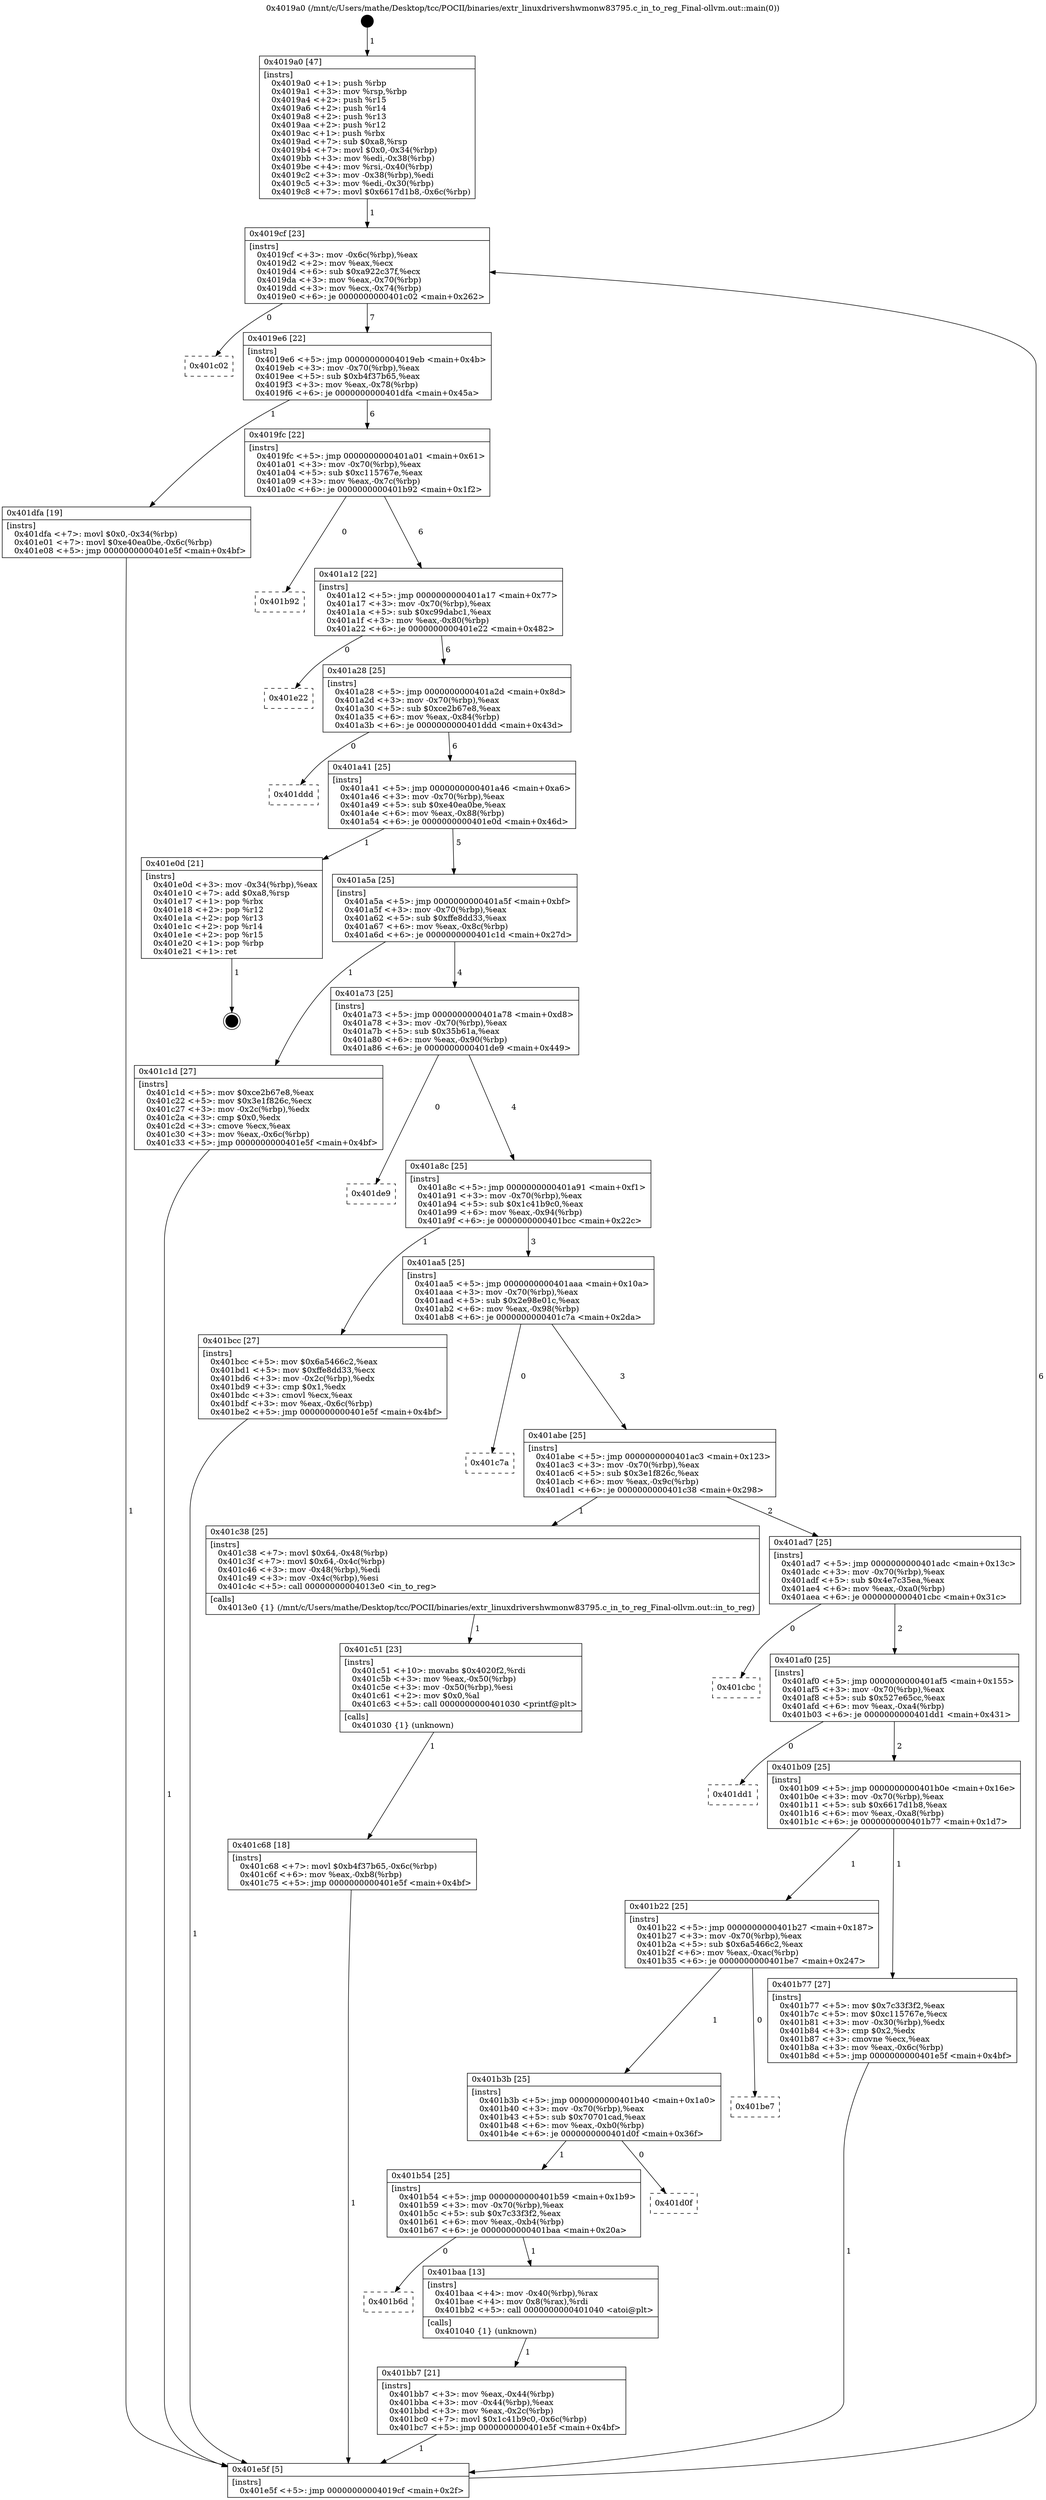 digraph "0x4019a0" {
  label = "0x4019a0 (/mnt/c/Users/mathe/Desktop/tcc/POCII/binaries/extr_linuxdrivershwmonw83795.c_in_to_reg_Final-ollvm.out::main(0))"
  labelloc = "t"
  node[shape=record]

  Entry [label="",width=0.3,height=0.3,shape=circle,fillcolor=black,style=filled]
  "0x4019cf" [label="{
     0x4019cf [23]\l
     | [instrs]\l
     &nbsp;&nbsp;0x4019cf \<+3\>: mov -0x6c(%rbp),%eax\l
     &nbsp;&nbsp;0x4019d2 \<+2\>: mov %eax,%ecx\l
     &nbsp;&nbsp;0x4019d4 \<+6\>: sub $0xa922c37f,%ecx\l
     &nbsp;&nbsp;0x4019da \<+3\>: mov %eax,-0x70(%rbp)\l
     &nbsp;&nbsp;0x4019dd \<+3\>: mov %ecx,-0x74(%rbp)\l
     &nbsp;&nbsp;0x4019e0 \<+6\>: je 0000000000401c02 \<main+0x262\>\l
  }"]
  "0x401c02" [label="{
     0x401c02\l
  }", style=dashed]
  "0x4019e6" [label="{
     0x4019e6 [22]\l
     | [instrs]\l
     &nbsp;&nbsp;0x4019e6 \<+5\>: jmp 00000000004019eb \<main+0x4b\>\l
     &nbsp;&nbsp;0x4019eb \<+3\>: mov -0x70(%rbp),%eax\l
     &nbsp;&nbsp;0x4019ee \<+5\>: sub $0xb4f37b65,%eax\l
     &nbsp;&nbsp;0x4019f3 \<+3\>: mov %eax,-0x78(%rbp)\l
     &nbsp;&nbsp;0x4019f6 \<+6\>: je 0000000000401dfa \<main+0x45a\>\l
  }"]
  Exit [label="",width=0.3,height=0.3,shape=circle,fillcolor=black,style=filled,peripheries=2]
  "0x401dfa" [label="{
     0x401dfa [19]\l
     | [instrs]\l
     &nbsp;&nbsp;0x401dfa \<+7\>: movl $0x0,-0x34(%rbp)\l
     &nbsp;&nbsp;0x401e01 \<+7\>: movl $0xe40ea0be,-0x6c(%rbp)\l
     &nbsp;&nbsp;0x401e08 \<+5\>: jmp 0000000000401e5f \<main+0x4bf\>\l
  }"]
  "0x4019fc" [label="{
     0x4019fc [22]\l
     | [instrs]\l
     &nbsp;&nbsp;0x4019fc \<+5\>: jmp 0000000000401a01 \<main+0x61\>\l
     &nbsp;&nbsp;0x401a01 \<+3\>: mov -0x70(%rbp),%eax\l
     &nbsp;&nbsp;0x401a04 \<+5\>: sub $0xc115767e,%eax\l
     &nbsp;&nbsp;0x401a09 \<+3\>: mov %eax,-0x7c(%rbp)\l
     &nbsp;&nbsp;0x401a0c \<+6\>: je 0000000000401b92 \<main+0x1f2\>\l
  }"]
  "0x401c68" [label="{
     0x401c68 [18]\l
     | [instrs]\l
     &nbsp;&nbsp;0x401c68 \<+7\>: movl $0xb4f37b65,-0x6c(%rbp)\l
     &nbsp;&nbsp;0x401c6f \<+6\>: mov %eax,-0xb8(%rbp)\l
     &nbsp;&nbsp;0x401c75 \<+5\>: jmp 0000000000401e5f \<main+0x4bf\>\l
  }"]
  "0x401b92" [label="{
     0x401b92\l
  }", style=dashed]
  "0x401a12" [label="{
     0x401a12 [22]\l
     | [instrs]\l
     &nbsp;&nbsp;0x401a12 \<+5\>: jmp 0000000000401a17 \<main+0x77\>\l
     &nbsp;&nbsp;0x401a17 \<+3\>: mov -0x70(%rbp),%eax\l
     &nbsp;&nbsp;0x401a1a \<+5\>: sub $0xc99dabc1,%eax\l
     &nbsp;&nbsp;0x401a1f \<+3\>: mov %eax,-0x80(%rbp)\l
     &nbsp;&nbsp;0x401a22 \<+6\>: je 0000000000401e22 \<main+0x482\>\l
  }"]
  "0x401c51" [label="{
     0x401c51 [23]\l
     | [instrs]\l
     &nbsp;&nbsp;0x401c51 \<+10\>: movabs $0x4020f2,%rdi\l
     &nbsp;&nbsp;0x401c5b \<+3\>: mov %eax,-0x50(%rbp)\l
     &nbsp;&nbsp;0x401c5e \<+3\>: mov -0x50(%rbp),%esi\l
     &nbsp;&nbsp;0x401c61 \<+2\>: mov $0x0,%al\l
     &nbsp;&nbsp;0x401c63 \<+5\>: call 0000000000401030 \<printf@plt\>\l
     | [calls]\l
     &nbsp;&nbsp;0x401030 \{1\} (unknown)\l
  }"]
  "0x401e22" [label="{
     0x401e22\l
  }", style=dashed]
  "0x401a28" [label="{
     0x401a28 [25]\l
     | [instrs]\l
     &nbsp;&nbsp;0x401a28 \<+5\>: jmp 0000000000401a2d \<main+0x8d\>\l
     &nbsp;&nbsp;0x401a2d \<+3\>: mov -0x70(%rbp),%eax\l
     &nbsp;&nbsp;0x401a30 \<+5\>: sub $0xce2b67e8,%eax\l
     &nbsp;&nbsp;0x401a35 \<+6\>: mov %eax,-0x84(%rbp)\l
     &nbsp;&nbsp;0x401a3b \<+6\>: je 0000000000401ddd \<main+0x43d\>\l
  }"]
  "0x401bb7" [label="{
     0x401bb7 [21]\l
     | [instrs]\l
     &nbsp;&nbsp;0x401bb7 \<+3\>: mov %eax,-0x44(%rbp)\l
     &nbsp;&nbsp;0x401bba \<+3\>: mov -0x44(%rbp),%eax\l
     &nbsp;&nbsp;0x401bbd \<+3\>: mov %eax,-0x2c(%rbp)\l
     &nbsp;&nbsp;0x401bc0 \<+7\>: movl $0x1c41b9c0,-0x6c(%rbp)\l
     &nbsp;&nbsp;0x401bc7 \<+5\>: jmp 0000000000401e5f \<main+0x4bf\>\l
  }"]
  "0x401ddd" [label="{
     0x401ddd\l
  }", style=dashed]
  "0x401a41" [label="{
     0x401a41 [25]\l
     | [instrs]\l
     &nbsp;&nbsp;0x401a41 \<+5\>: jmp 0000000000401a46 \<main+0xa6\>\l
     &nbsp;&nbsp;0x401a46 \<+3\>: mov -0x70(%rbp),%eax\l
     &nbsp;&nbsp;0x401a49 \<+5\>: sub $0xe40ea0be,%eax\l
     &nbsp;&nbsp;0x401a4e \<+6\>: mov %eax,-0x88(%rbp)\l
     &nbsp;&nbsp;0x401a54 \<+6\>: je 0000000000401e0d \<main+0x46d\>\l
  }"]
  "0x401b6d" [label="{
     0x401b6d\l
  }", style=dashed]
  "0x401e0d" [label="{
     0x401e0d [21]\l
     | [instrs]\l
     &nbsp;&nbsp;0x401e0d \<+3\>: mov -0x34(%rbp),%eax\l
     &nbsp;&nbsp;0x401e10 \<+7\>: add $0xa8,%rsp\l
     &nbsp;&nbsp;0x401e17 \<+1\>: pop %rbx\l
     &nbsp;&nbsp;0x401e18 \<+2\>: pop %r12\l
     &nbsp;&nbsp;0x401e1a \<+2\>: pop %r13\l
     &nbsp;&nbsp;0x401e1c \<+2\>: pop %r14\l
     &nbsp;&nbsp;0x401e1e \<+2\>: pop %r15\l
     &nbsp;&nbsp;0x401e20 \<+1\>: pop %rbp\l
     &nbsp;&nbsp;0x401e21 \<+1\>: ret\l
  }"]
  "0x401a5a" [label="{
     0x401a5a [25]\l
     | [instrs]\l
     &nbsp;&nbsp;0x401a5a \<+5\>: jmp 0000000000401a5f \<main+0xbf\>\l
     &nbsp;&nbsp;0x401a5f \<+3\>: mov -0x70(%rbp),%eax\l
     &nbsp;&nbsp;0x401a62 \<+5\>: sub $0xffe8dd33,%eax\l
     &nbsp;&nbsp;0x401a67 \<+6\>: mov %eax,-0x8c(%rbp)\l
     &nbsp;&nbsp;0x401a6d \<+6\>: je 0000000000401c1d \<main+0x27d\>\l
  }"]
  "0x401baa" [label="{
     0x401baa [13]\l
     | [instrs]\l
     &nbsp;&nbsp;0x401baa \<+4\>: mov -0x40(%rbp),%rax\l
     &nbsp;&nbsp;0x401bae \<+4\>: mov 0x8(%rax),%rdi\l
     &nbsp;&nbsp;0x401bb2 \<+5\>: call 0000000000401040 \<atoi@plt\>\l
     | [calls]\l
     &nbsp;&nbsp;0x401040 \{1\} (unknown)\l
  }"]
  "0x401c1d" [label="{
     0x401c1d [27]\l
     | [instrs]\l
     &nbsp;&nbsp;0x401c1d \<+5\>: mov $0xce2b67e8,%eax\l
     &nbsp;&nbsp;0x401c22 \<+5\>: mov $0x3e1f826c,%ecx\l
     &nbsp;&nbsp;0x401c27 \<+3\>: mov -0x2c(%rbp),%edx\l
     &nbsp;&nbsp;0x401c2a \<+3\>: cmp $0x0,%edx\l
     &nbsp;&nbsp;0x401c2d \<+3\>: cmove %ecx,%eax\l
     &nbsp;&nbsp;0x401c30 \<+3\>: mov %eax,-0x6c(%rbp)\l
     &nbsp;&nbsp;0x401c33 \<+5\>: jmp 0000000000401e5f \<main+0x4bf\>\l
  }"]
  "0x401a73" [label="{
     0x401a73 [25]\l
     | [instrs]\l
     &nbsp;&nbsp;0x401a73 \<+5\>: jmp 0000000000401a78 \<main+0xd8\>\l
     &nbsp;&nbsp;0x401a78 \<+3\>: mov -0x70(%rbp),%eax\l
     &nbsp;&nbsp;0x401a7b \<+5\>: sub $0x35b61a,%eax\l
     &nbsp;&nbsp;0x401a80 \<+6\>: mov %eax,-0x90(%rbp)\l
     &nbsp;&nbsp;0x401a86 \<+6\>: je 0000000000401de9 \<main+0x449\>\l
  }"]
  "0x401b54" [label="{
     0x401b54 [25]\l
     | [instrs]\l
     &nbsp;&nbsp;0x401b54 \<+5\>: jmp 0000000000401b59 \<main+0x1b9\>\l
     &nbsp;&nbsp;0x401b59 \<+3\>: mov -0x70(%rbp),%eax\l
     &nbsp;&nbsp;0x401b5c \<+5\>: sub $0x7c33f3f2,%eax\l
     &nbsp;&nbsp;0x401b61 \<+6\>: mov %eax,-0xb4(%rbp)\l
     &nbsp;&nbsp;0x401b67 \<+6\>: je 0000000000401baa \<main+0x20a\>\l
  }"]
  "0x401de9" [label="{
     0x401de9\l
  }", style=dashed]
  "0x401a8c" [label="{
     0x401a8c [25]\l
     | [instrs]\l
     &nbsp;&nbsp;0x401a8c \<+5\>: jmp 0000000000401a91 \<main+0xf1\>\l
     &nbsp;&nbsp;0x401a91 \<+3\>: mov -0x70(%rbp),%eax\l
     &nbsp;&nbsp;0x401a94 \<+5\>: sub $0x1c41b9c0,%eax\l
     &nbsp;&nbsp;0x401a99 \<+6\>: mov %eax,-0x94(%rbp)\l
     &nbsp;&nbsp;0x401a9f \<+6\>: je 0000000000401bcc \<main+0x22c\>\l
  }"]
  "0x401d0f" [label="{
     0x401d0f\l
  }", style=dashed]
  "0x401bcc" [label="{
     0x401bcc [27]\l
     | [instrs]\l
     &nbsp;&nbsp;0x401bcc \<+5\>: mov $0x6a5466c2,%eax\l
     &nbsp;&nbsp;0x401bd1 \<+5\>: mov $0xffe8dd33,%ecx\l
     &nbsp;&nbsp;0x401bd6 \<+3\>: mov -0x2c(%rbp),%edx\l
     &nbsp;&nbsp;0x401bd9 \<+3\>: cmp $0x1,%edx\l
     &nbsp;&nbsp;0x401bdc \<+3\>: cmovl %ecx,%eax\l
     &nbsp;&nbsp;0x401bdf \<+3\>: mov %eax,-0x6c(%rbp)\l
     &nbsp;&nbsp;0x401be2 \<+5\>: jmp 0000000000401e5f \<main+0x4bf\>\l
  }"]
  "0x401aa5" [label="{
     0x401aa5 [25]\l
     | [instrs]\l
     &nbsp;&nbsp;0x401aa5 \<+5\>: jmp 0000000000401aaa \<main+0x10a\>\l
     &nbsp;&nbsp;0x401aaa \<+3\>: mov -0x70(%rbp),%eax\l
     &nbsp;&nbsp;0x401aad \<+5\>: sub $0x2e98e01c,%eax\l
     &nbsp;&nbsp;0x401ab2 \<+6\>: mov %eax,-0x98(%rbp)\l
     &nbsp;&nbsp;0x401ab8 \<+6\>: je 0000000000401c7a \<main+0x2da\>\l
  }"]
  "0x401b3b" [label="{
     0x401b3b [25]\l
     | [instrs]\l
     &nbsp;&nbsp;0x401b3b \<+5\>: jmp 0000000000401b40 \<main+0x1a0\>\l
     &nbsp;&nbsp;0x401b40 \<+3\>: mov -0x70(%rbp),%eax\l
     &nbsp;&nbsp;0x401b43 \<+5\>: sub $0x70701cad,%eax\l
     &nbsp;&nbsp;0x401b48 \<+6\>: mov %eax,-0xb0(%rbp)\l
     &nbsp;&nbsp;0x401b4e \<+6\>: je 0000000000401d0f \<main+0x36f\>\l
  }"]
  "0x401c7a" [label="{
     0x401c7a\l
  }", style=dashed]
  "0x401abe" [label="{
     0x401abe [25]\l
     | [instrs]\l
     &nbsp;&nbsp;0x401abe \<+5\>: jmp 0000000000401ac3 \<main+0x123\>\l
     &nbsp;&nbsp;0x401ac3 \<+3\>: mov -0x70(%rbp),%eax\l
     &nbsp;&nbsp;0x401ac6 \<+5\>: sub $0x3e1f826c,%eax\l
     &nbsp;&nbsp;0x401acb \<+6\>: mov %eax,-0x9c(%rbp)\l
     &nbsp;&nbsp;0x401ad1 \<+6\>: je 0000000000401c38 \<main+0x298\>\l
  }"]
  "0x401be7" [label="{
     0x401be7\l
  }", style=dashed]
  "0x401c38" [label="{
     0x401c38 [25]\l
     | [instrs]\l
     &nbsp;&nbsp;0x401c38 \<+7\>: movl $0x64,-0x48(%rbp)\l
     &nbsp;&nbsp;0x401c3f \<+7\>: movl $0x64,-0x4c(%rbp)\l
     &nbsp;&nbsp;0x401c46 \<+3\>: mov -0x48(%rbp),%edi\l
     &nbsp;&nbsp;0x401c49 \<+3\>: mov -0x4c(%rbp),%esi\l
     &nbsp;&nbsp;0x401c4c \<+5\>: call 00000000004013e0 \<in_to_reg\>\l
     | [calls]\l
     &nbsp;&nbsp;0x4013e0 \{1\} (/mnt/c/Users/mathe/Desktop/tcc/POCII/binaries/extr_linuxdrivershwmonw83795.c_in_to_reg_Final-ollvm.out::in_to_reg)\l
  }"]
  "0x401ad7" [label="{
     0x401ad7 [25]\l
     | [instrs]\l
     &nbsp;&nbsp;0x401ad7 \<+5\>: jmp 0000000000401adc \<main+0x13c\>\l
     &nbsp;&nbsp;0x401adc \<+3\>: mov -0x70(%rbp),%eax\l
     &nbsp;&nbsp;0x401adf \<+5\>: sub $0x4e7c35ea,%eax\l
     &nbsp;&nbsp;0x401ae4 \<+6\>: mov %eax,-0xa0(%rbp)\l
     &nbsp;&nbsp;0x401aea \<+6\>: je 0000000000401cbc \<main+0x31c\>\l
  }"]
  "0x4019a0" [label="{
     0x4019a0 [47]\l
     | [instrs]\l
     &nbsp;&nbsp;0x4019a0 \<+1\>: push %rbp\l
     &nbsp;&nbsp;0x4019a1 \<+3\>: mov %rsp,%rbp\l
     &nbsp;&nbsp;0x4019a4 \<+2\>: push %r15\l
     &nbsp;&nbsp;0x4019a6 \<+2\>: push %r14\l
     &nbsp;&nbsp;0x4019a8 \<+2\>: push %r13\l
     &nbsp;&nbsp;0x4019aa \<+2\>: push %r12\l
     &nbsp;&nbsp;0x4019ac \<+1\>: push %rbx\l
     &nbsp;&nbsp;0x4019ad \<+7\>: sub $0xa8,%rsp\l
     &nbsp;&nbsp;0x4019b4 \<+7\>: movl $0x0,-0x34(%rbp)\l
     &nbsp;&nbsp;0x4019bb \<+3\>: mov %edi,-0x38(%rbp)\l
     &nbsp;&nbsp;0x4019be \<+4\>: mov %rsi,-0x40(%rbp)\l
     &nbsp;&nbsp;0x4019c2 \<+3\>: mov -0x38(%rbp),%edi\l
     &nbsp;&nbsp;0x4019c5 \<+3\>: mov %edi,-0x30(%rbp)\l
     &nbsp;&nbsp;0x4019c8 \<+7\>: movl $0x6617d1b8,-0x6c(%rbp)\l
  }"]
  "0x401cbc" [label="{
     0x401cbc\l
  }", style=dashed]
  "0x401af0" [label="{
     0x401af0 [25]\l
     | [instrs]\l
     &nbsp;&nbsp;0x401af0 \<+5\>: jmp 0000000000401af5 \<main+0x155\>\l
     &nbsp;&nbsp;0x401af5 \<+3\>: mov -0x70(%rbp),%eax\l
     &nbsp;&nbsp;0x401af8 \<+5\>: sub $0x527e65cc,%eax\l
     &nbsp;&nbsp;0x401afd \<+6\>: mov %eax,-0xa4(%rbp)\l
     &nbsp;&nbsp;0x401b03 \<+6\>: je 0000000000401dd1 \<main+0x431\>\l
  }"]
  "0x401e5f" [label="{
     0x401e5f [5]\l
     | [instrs]\l
     &nbsp;&nbsp;0x401e5f \<+5\>: jmp 00000000004019cf \<main+0x2f\>\l
  }"]
  "0x401dd1" [label="{
     0x401dd1\l
  }", style=dashed]
  "0x401b09" [label="{
     0x401b09 [25]\l
     | [instrs]\l
     &nbsp;&nbsp;0x401b09 \<+5\>: jmp 0000000000401b0e \<main+0x16e\>\l
     &nbsp;&nbsp;0x401b0e \<+3\>: mov -0x70(%rbp),%eax\l
     &nbsp;&nbsp;0x401b11 \<+5\>: sub $0x6617d1b8,%eax\l
     &nbsp;&nbsp;0x401b16 \<+6\>: mov %eax,-0xa8(%rbp)\l
     &nbsp;&nbsp;0x401b1c \<+6\>: je 0000000000401b77 \<main+0x1d7\>\l
  }"]
  "0x401b22" [label="{
     0x401b22 [25]\l
     | [instrs]\l
     &nbsp;&nbsp;0x401b22 \<+5\>: jmp 0000000000401b27 \<main+0x187\>\l
     &nbsp;&nbsp;0x401b27 \<+3\>: mov -0x70(%rbp),%eax\l
     &nbsp;&nbsp;0x401b2a \<+5\>: sub $0x6a5466c2,%eax\l
     &nbsp;&nbsp;0x401b2f \<+6\>: mov %eax,-0xac(%rbp)\l
     &nbsp;&nbsp;0x401b35 \<+6\>: je 0000000000401be7 \<main+0x247\>\l
  }"]
  "0x401b77" [label="{
     0x401b77 [27]\l
     | [instrs]\l
     &nbsp;&nbsp;0x401b77 \<+5\>: mov $0x7c33f3f2,%eax\l
     &nbsp;&nbsp;0x401b7c \<+5\>: mov $0xc115767e,%ecx\l
     &nbsp;&nbsp;0x401b81 \<+3\>: mov -0x30(%rbp),%edx\l
     &nbsp;&nbsp;0x401b84 \<+3\>: cmp $0x2,%edx\l
     &nbsp;&nbsp;0x401b87 \<+3\>: cmovne %ecx,%eax\l
     &nbsp;&nbsp;0x401b8a \<+3\>: mov %eax,-0x6c(%rbp)\l
     &nbsp;&nbsp;0x401b8d \<+5\>: jmp 0000000000401e5f \<main+0x4bf\>\l
  }"]
  Entry -> "0x4019a0" [label=" 1"]
  "0x4019cf" -> "0x401c02" [label=" 0"]
  "0x4019cf" -> "0x4019e6" [label=" 7"]
  "0x401e0d" -> Exit [label=" 1"]
  "0x4019e6" -> "0x401dfa" [label=" 1"]
  "0x4019e6" -> "0x4019fc" [label=" 6"]
  "0x401dfa" -> "0x401e5f" [label=" 1"]
  "0x4019fc" -> "0x401b92" [label=" 0"]
  "0x4019fc" -> "0x401a12" [label=" 6"]
  "0x401c68" -> "0x401e5f" [label=" 1"]
  "0x401a12" -> "0x401e22" [label=" 0"]
  "0x401a12" -> "0x401a28" [label=" 6"]
  "0x401c51" -> "0x401c68" [label=" 1"]
  "0x401a28" -> "0x401ddd" [label=" 0"]
  "0x401a28" -> "0x401a41" [label=" 6"]
  "0x401c38" -> "0x401c51" [label=" 1"]
  "0x401a41" -> "0x401e0d" [label=" 1"]
  "0x401a41" -> "0x401a5a" [label=" 5"]
  "0x401c1d" -> "0x401e5f" [label=" 1"]
  "0x401a5a" -> "0x401c1d" [label=" 1"]
  "0x401a5a" -> "0x401a73" [label=" 4"]
  "0x401bcc" -> "0x401e5f" [label=" 1"]
  "0x401a73" -> "0x401de9" [label=" 0"]
  "0x401a73" -> "0x401a8c" [label=" 4"]
  "0x401baa" -> "0x401bb7" [label=" 1"]
  "0x401a8c" -> "0x401bcc" [label=" 1"]
  "0x401a8c" -> "0x401aa5" [label=" 3"]
  "0x401b54" -> "0x401b6d" [label=" 0"]
  "0x401aa5" -> "0x401c7a" [label=" 0"]
  "0x401aa5" -> "0x401abe" [label=" 3"]
  "0x401bb7" -> "0x401e5f" [label=" 1"]
  "0x401abe" -> "0x401c38" [label=" 1"]
  "0x401abe" -> "0x401ad7" [label=" 2"]
  "0x401b3b" -> "0x401b54" [label=" 1"]
  "0x401ad7" -> "0x401cbc" [label=" 0"]
  "0x401ad7" -> "0x401af0" [label=" 2"]
  "0x401b54" -> "0x401baa" [label=" 1"]
  "0x401af0" -> "0x401dd1" [label=" 0"]
  "0x401af0" -> "0x401b09" [label=" 2"]
  "0x401b22" -> "0x401b3b" [label=" 1"]
  "0x401b09" -> "0x401b77" [label=" 1"]
  "0x401b09" -> "0x401b22" [label=" 1"]
  "0x401b77" -> "0x401e5f" [label=" 1"]
  "0x4019a0" -> "0x4019cf" [label=" 1"]
  "0x401e5f" -> "0x4019cf" [label=" 6"]
  "0x401b3b" -> "0x401d0f" [label=" 0"]
  "0x401b22" -> "0x401be7" [label=" 0"]
}
